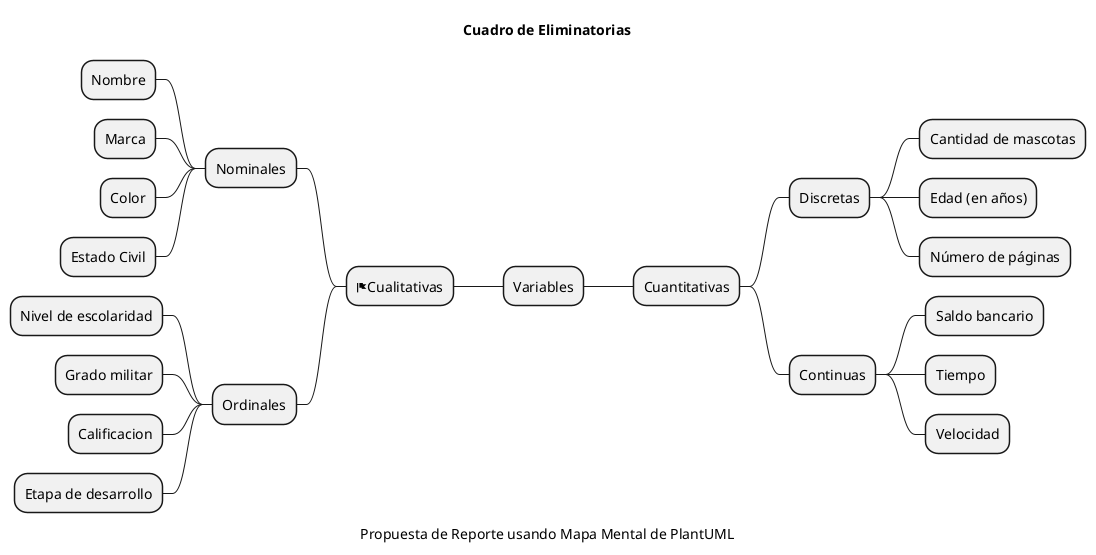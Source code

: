@startmindmap Gestor de Campeonatos


' =============================================================
' Author:      Gerardo Tordoya
' Create date: 2022-10-29
' Description: Propuesta de Reporte del Cuadro de Eliminatorias
' =============================================================


' ..............................................................................

title Cuadro de Eliminatorias

' ─── DIAGRAMA ─────────────────────────────────────────────────────────────────

* Variables

left side

    ** <&flag>Cualitativas

        *** Nominales
            **** Nombre
            **** Marca
            **** Color
            **** Estado Civil

        *** Ordinales
            **** Nivel de escolaridad
            **** Grado militar
            **** Calificacion
            **** Etapa de desarrollo

right side

    ** Cuantitativas

        *** Discretas
        **** Cantidad de mascotas
        **** Edad (en años)
        **** Número de páginas

        *** Continuas
        **** Saldo bancario
        **** Tiempo
        **** Velocidad

' ──────────────────────────────────────────────────────────────────────────────

caption Propuesta de Reporte usando Mapa Mental de PlantUML

' ..............................................................................

@endmindmap